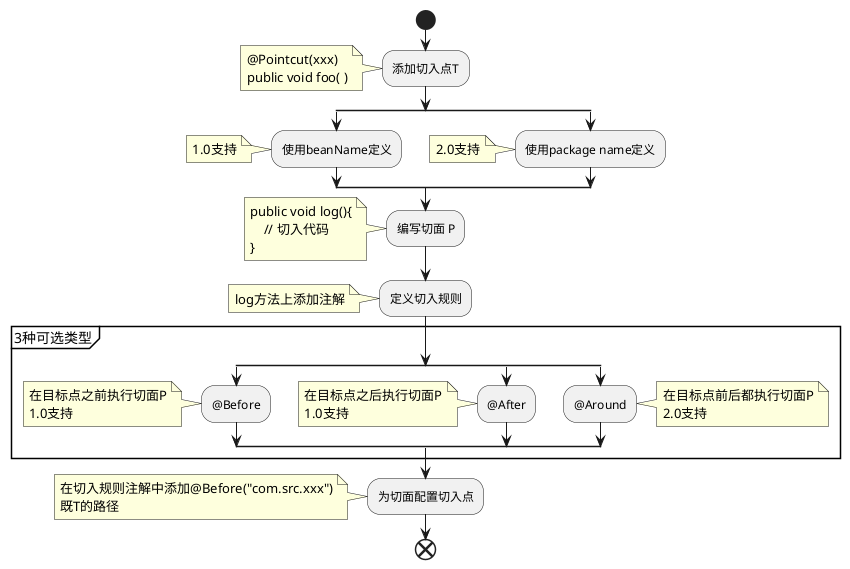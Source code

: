 使用AOP时序图
@startuml
start
:添加切入点T;
note left
@Pointcut(xxx)
public void foo( )
end note
split
    :使用beanName定义;
note left
    1.0支持
end note
split again
    :使用package name定义;
    note left
    2.0支持
    end note
end split
:编写切面 P;
note left
public void log(){
    // 切入代码
}
end note
:定义切入规则;
note left
log方法上添加注解
end note

partition 3种可选类型{
    split
        :@Before;
        note left
        在目标点之前执行切面P
        1.0支持
        end note
    split again
        :@After;
        note left
        在目标点之后执行切面P
        1.0支持
        end note
    split again
        :@Around;
        note right
        在目标点前后都执行切面P
        2.0支持
        end note
    split end
}

:为切面配置切入点;
note left
在切入规则注解中添加@Before("com.src.xxx")
既T的路径
end note
end
@enduml